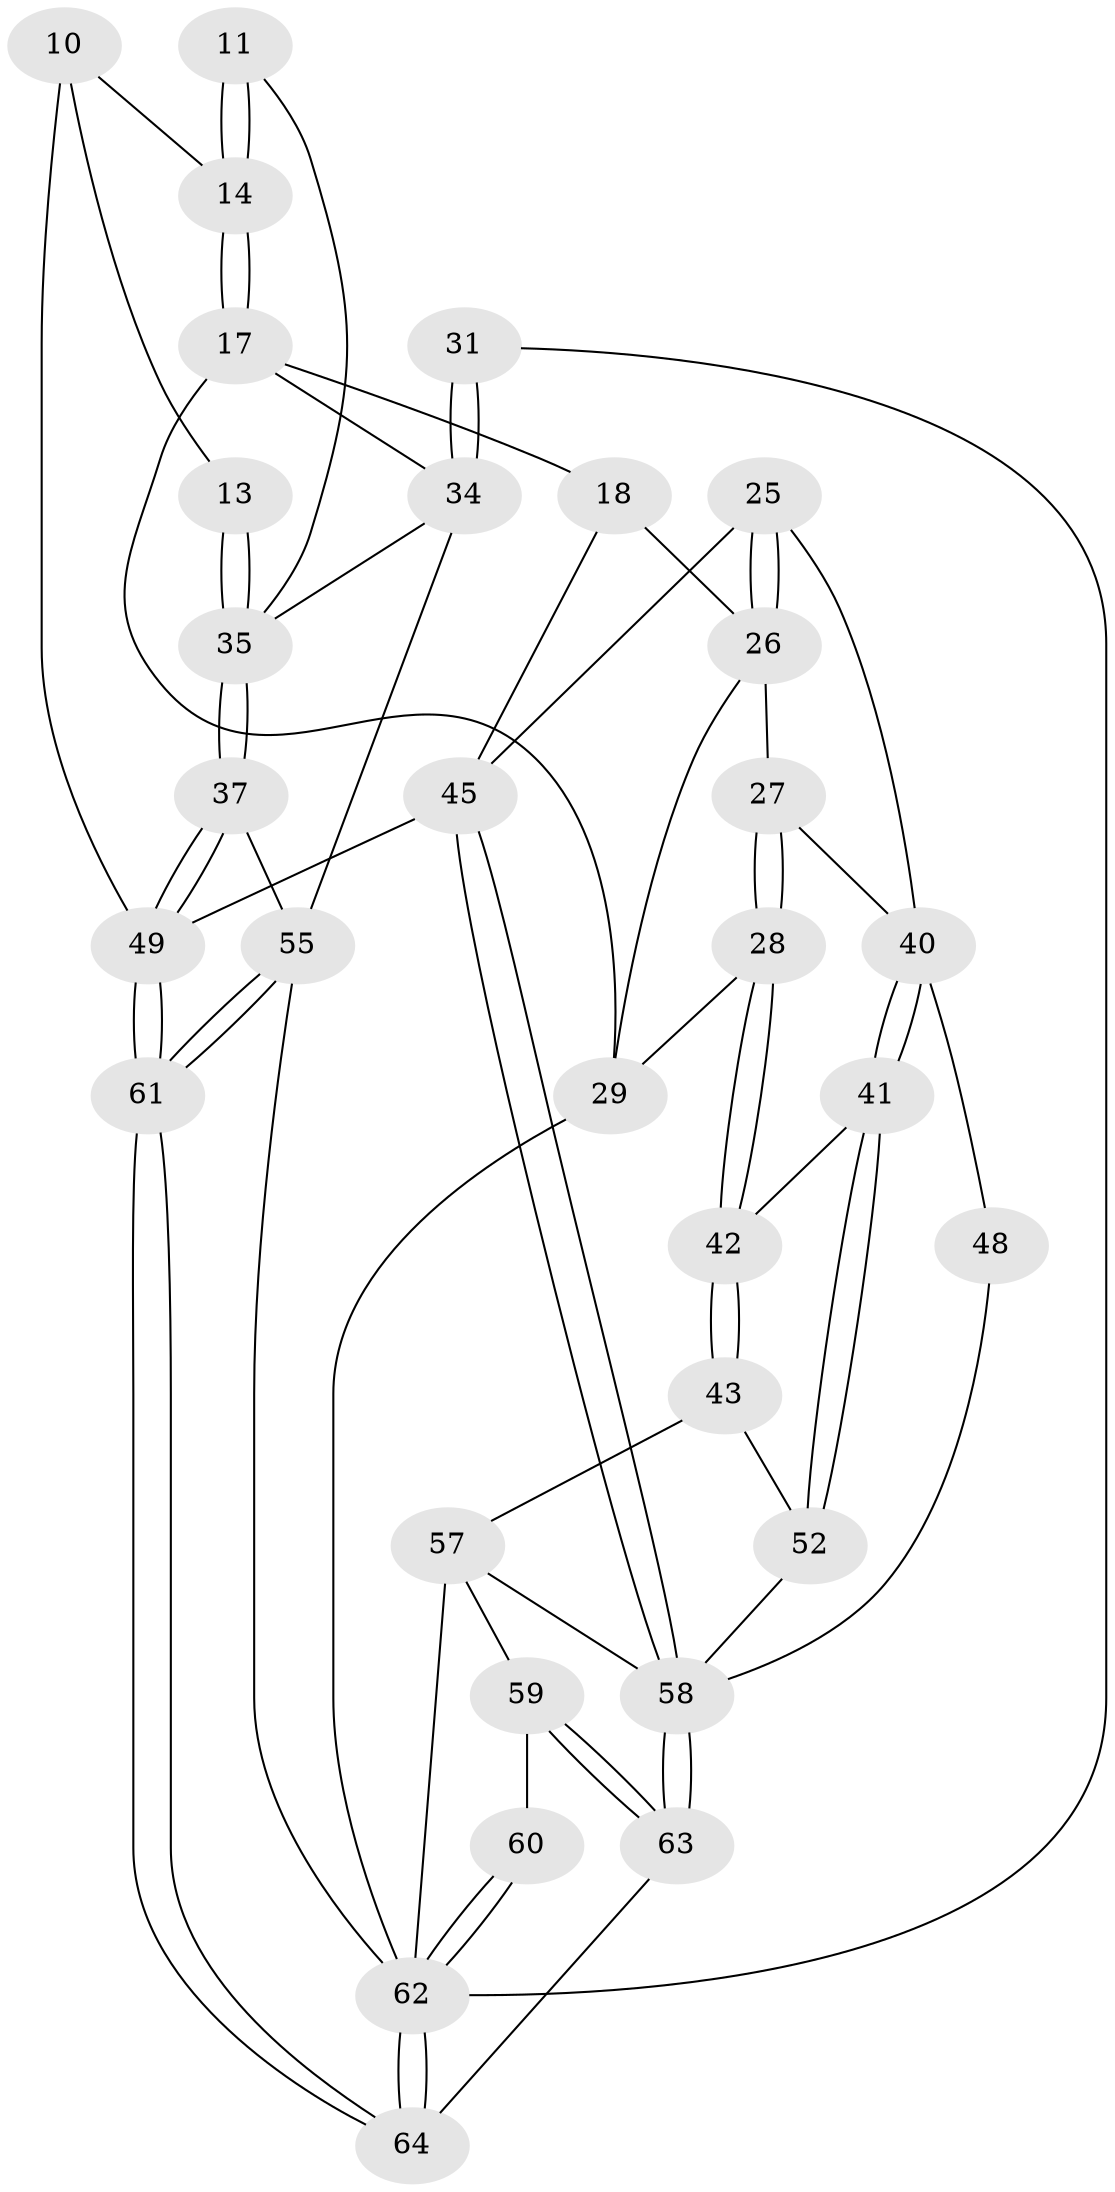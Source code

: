 // original degree distribution, {3: 0.03125, 5: 0.5, 4: 0.25, 6: 0.21875}
// Generated by graph-tools (version 1.1) at 2025/01/03/09/25 05:01:24]
// undirected, 32 vertices, 73 edges
graph export_dot {
graph [start="1"]
  node [color=gray90,style=filled];
  10 [pos="+0+0.2557475044919952",super="+9"];
  11 [pos="+0.21306992523372897+0.16665891695942134"];
  13 [pos="+0+0.32682108491298206"];
  14 [pos="+0.32692044073555737+0.1372164758347446",super="+2+8"];
  17 [pos="+0.39144889500663355+0.25086261812580385",super="+16+15"];
  18 [pos="+0.7762420765376744+0.22876900354600394",super="+4"];
  25 [pos="+1+0.30265701070725853"];
  26 [pos="+0.8694569641835451+0.3640936966786655",super="+22"];
  27 [pos="+0.8565525101510602+0.39437884646257954"];
  28 [pos="+0.735504480182078+0.4762136095343472"];
  29 [pos="+0.6999040805978817+0.46637746727282137",super="+24"];
  31 [pos="+0.3850395515624707+0.5746863271063832"];
  34 [pos="+0.24468274437996912+0.660366385559968",super="+20+19"];
  35 [pos="+0+0.46437311107191603",super="+21+12"];
  37 [pos="+0+0.526649500164334"];
  40 [pos="+0.9080670754895785+0.5600019768200644",super="+33"];
  41 [pos="+0.8354774300607423+0.6213242341561066"];
  42 [pos="+0.7396146430102919+0.48897956347367233"];
  43 [pos="+0.6690713536680604+0.6869368813528031"];
  45 [pos="+1+1",super="+5"];
  48 [pos="+1+0.5873577181171553",super="+47"];
  49 [pos="+0+1",super="+6"];
  52 [pos="+0.8329618185881615+0.6304538386265447"];
  55 [pos="+0.20487878954912353+0.806172667223268",super="+36"];
  57 [pos="+0.737511535915996+0.8488343556997272",super="+44"];
  58 [pos="+1+1",super="+56+51+50"];
  59 [pos="+0.6406896127201035+0.9151276472065948"];
  60 [pos="+0.6302924425234376+0.911960958636305"];
  61 [pos="+0+1"];
  62 [pos="+0.4253207319813877+0.9591193451600958",super="+54+53"];
  63 [pos="+0.6258011368950951+1"];
  64 [pos="+0.4331748613196297+1"];
  10 -- 13;
  10 -- 49 [weight=2];
  10 -- 14;
  11 -- 14 [weight=2];
  11 -- 14;
  11 -- 35;
  13 -- 35 [weight=2];
  13 -- 35;
  14 -- 17 [weight=2];
  14 -- 17;
  17 -- 34;
  17 -- 18 [weight=2];
  17 -- 29;
  18 -- 45;
  18 -- 26;
  25 -- 26;
  25 -- 26;
  25 -- 45;
  25 -- 40;
  26 -- 27;
  26 -- 29;
  27 -- 28;
  27 -- 28;
  27 -- 40;
  28 -- 29;
  28 -- 42;
  28 -- 42;
  29 -- 62 [weight=2];
  31 -- 34 [weight=2];
  31 -- 34;
  31 -- 62;
  34 -- 35;
  34 -- 55;
  35 -- 37;
  35 -- 37;
  37 -- 49;
  37 -- 49;
  37 -- 55;
  40 -- 41;
  40 -- 41;
  40 -- 48 [weight=2];
  41 -- 42;
  41 -- 52;
  41 -- 52;
  42 -- 43;
  42 -- 43;
  43 -- 52;
  43 -- 57;
  45 -- 58 [weight=2];
  45 -- 58;
  45 -- 49 [weight=2];
  48 -- 58 [weight=2];
  49 -- 61;
  49 -- 61;
  52 -- 58;
  55 -- 61;
  55 -- 61;
  55 -- 62;
  57 -- 59;
  57 -- 58;
  57 -- 62;
  58 -- 63;
  58 -- 63;
  59 -- 60;
  59 -- 63;
  59 -- 63;
  60 -- 62 [weight=2];
  60 -- 62;
  61 -- 64;
  61 -- 64;
  62 -- 64;
  62 -- 64;
  63 -- 64;
}
